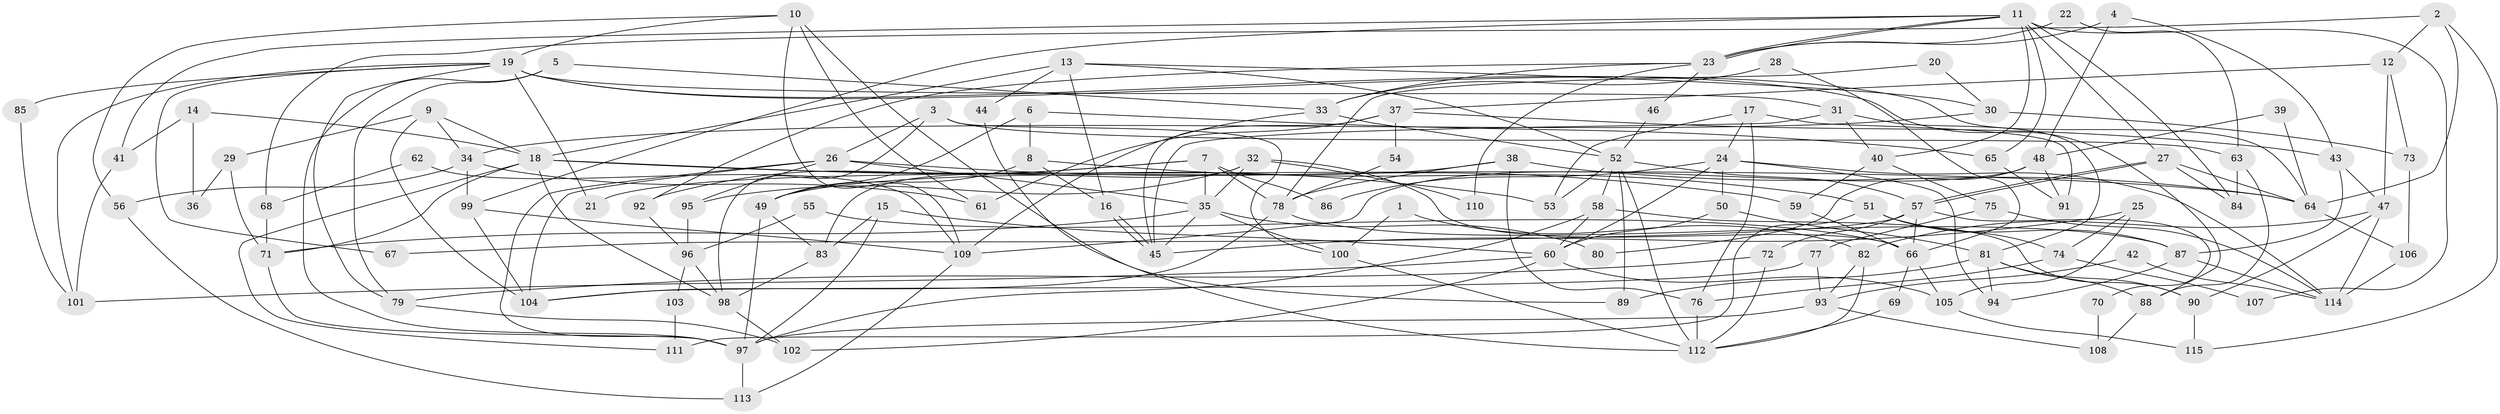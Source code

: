 // coarse degree distribution, {4: 0.18666666666666668, 7: 0.13333333333333333, 6: 0.09333333333333334, 3: 0.18666666666666668, 5: 0.14666666666666667, 10: 0.02666666666666667, 9: 0.02666666666666667, 13: 0.013333333333333334, 2: 0.13333333333333333, 11: 0.02666666666666667, 8: 0.02666666666666667}
// Generated by graph-tools (version 1.1) at 2025/41/03/06/25 10:41:58]
// undirected, 115 vertices, 230 edges
graph export_dot {
graph [start="1"]
  node [color=gray90,style=filled];
  1;
  2;
  3;
  4;
  5;
  6;
  7;
  8;
  9;
  10;
  11;
  12;
  13;
  14;
  15;
  16;
  17;
  18;
  19;
  20;
  21;
  22;
  23;
  24;
  25;
  26;
  27;
  28;
  29;
  30;
  31;
  32;
  33;
  34;
  35;
  36;
  37;
  38;
  39;
  40;
  41;
  42;
  43;
  44;
  45;
  46;
  47;
  48;
  49;
  50;
  51;
  52;
  53;
  54;
  55;
  56;
  57;
  58;
  59;
  60;
  61;
  62;
  63;
  64;
  65;
  66;
  67;
  68;
  69;
  70;
  71;
  72;
  73;
  74;
  75;
  76;
  77;
  78;
  79;
  80;
  81;
  82;
  83;
  84;
  85;
  86;
  87;
  88;
  89;
  90;
  91;
  92;
  93;
  94;
  95;
  96;
  97;
  98;
  99;
  100;
  101;
  102;
  103;
  104;
  105;
  106;
  107;
  108;
  109;
  110;
  111;
  112;
  113;
  114;
  115;
  1 -- 82;
  1 -- 100;
  2 -- 64;
  2 -- 12;
  2 -- 68;
  2 -- 115;
  3 -- 100;
  3 -- 98;
  3 -- 26;
  3 -- 63;
  4 -- 43;
  4 -- 23;
  4 -- 48;
  5 -- 33;
  5 -- 97;
  5 -- 79;
  6 -- 49;
  6 -- 65;
  6 -- 8;
  7 -- 35;
  7 -- 78;
  7 -- 21;
  7 -- 86;
  7 -- 92;
  8 -- 16;
  8 -- 49;
  8 -- 51;
  9 -- 18;
  9 -- 104;
  9 -- 29;
  9 -- 34;
  10 -- 112;
  10 -- 109;
  10 -- 19;
  10 -- 56;
  10 -- 61;
  11 -- 84;
  11 -- 23;
  11 -- 23;
  11 -- 27;
  11 -- 40;
  11 -- 41;
  11 -- 65;
  11 -- 99;
  11 -- 107;
  12 -- 47;
  12 -- 37;
  12 -- 73;
  13 -- 30;
  13 -- 52;
  13 -- 16;
  13 -- 18;
  13 -- 44;
  14 -- 18;
  14 -- 41;
  14 -- 36;
  15 -- 60;
  15 -- 97;
  15 -- 83;
  16 -- 45;
  16 -- 45;
  17 -- 53;
  17 -- 24;
  17 -- 76;
  17 -- 91;
  18 -- 98;
  18 -- 53;
  18 -- 64;
  18 -- 71;
  18 -- 111;
  19 -- 64;
  19 -- 21;
  19 -- 31;
  19 -- 67;
  19 -- 79;
  19 -- 85;
  19 -- 88;
  19 -- 101;
  20 -- 78;
  20 -- 30;
  22 -- 63;
  22 -- 23;
  23 -- 92;
  23 -- 33;
  23 -- 46;
  23 -- 110;
  24 -- 114;
  24 -- 50;
  24 -- 60;
  24 -- 86;
  24 -- 94;
  25 -- 74;
  25 -- 45;
  25 -- 105;
  26 -- 97;
  26 -- 35;
  26 -- 59;
  26 -- 95;
  26 -- 104;
  27 -- 57;
  27 -- 57;
  27 -- 64;
  27 -- 84;
  28 -- 66;
  28 -- 33;
  29 -- 71;
  29 -- 36;
  30 -- 34;
  30 -- 73;
  31 -- 81;
  31 -- 40;
  31 -- 45;
  32 -- 35;
  32 -- 83;
  32 -- 66;
  32 -- 95;
  32 -- 110;
  33 -- 52;
  33 -- 109;
  34 -- 56;
  34 -- 61;
  34 -- 99;
  35 -- 45;
  35 -- 71;
  35 -- 80;
  35 -- 100;
  37 -- 61;
  37 -- 45;
  37 -- 43;
  37 -- 54;
  38 -- 64;
  38 -- 76;
  38 -- 49;
  38 -- 78;
  39 -- 48;
  39 -- 64;
  40 -- 59;
  40 -- 75;
  41 -- 101;
  42 -- 114;
  42 -- 93;
  43 -- 87;
  43 -- 47;
  44 -- 89;
  46 -- 52;
  47 -- 90;
  47 -- 82;
  47 -- 114;
  48 -- 109;
  48 -- 80;
  48 -- 91;
  49 -- 83;
  49 -- 97;
  50 -- 60;
  50 -- 81;
  51 -- 87;
  51 -- 74;
  51 -- 111;
  52 -- 57;
  52 -- 58;
  52 -- 53;
  52 -- 89;
  52 -- 112;
  54 -- 78;
  55 -- 66;
  55 -- 96;
  56 -- 113;
  57 -- 66;
  57 -- 67;
  57 -- 70;
  57 -- 72;
  58 -- 97;
  58 -- 60;
  58 -- 90;
  59 -- 66;
  60 -- 105;
  60 -- 101;
  60 -- 102;
  62 -- 109;
  62 -- 68;
  63 -- 88;
  63 -- 84;
  64 -- 106;
  65 -- 91;
  66 -- 69;
  66 -- 105;
  68 -- 71;
  69 -- 112;
  70 -- 108;
  71 -- 97;
  72 -- 79;
  72 -- 112;
  73 -- 106;
  74 -- 76;
  74 -- 107;
  75 -- 77;
  75 -- 114;
  76 -- 112;
  77 -- 104;
  77 -- 93;
  78 -- 104;
  78 -- 87;
  79 -- 102;
  81 -- 90;
  81 -- 94;
  81 -- 88;
  81 -- 89;
  82 -- 112;
  82 -- 93;
  83 -- 98;
  85 -- 101;
  87 -- 114;
  87 -- 94;
  88 -- 108;
  90 -- 115;
  92 -- 96;
  93 -- 97;
  93 -- 108;
  95 -- 96;
  96 -- 98;
  96 -- 103;
  97 -- 113;
  98 -- 102;
  99 -- 104;
  99 -- 109;
  100 -- 112;
  103 -- 111;
  105 -- 115;
  106 -- 114;
  109 -- 113;
}
